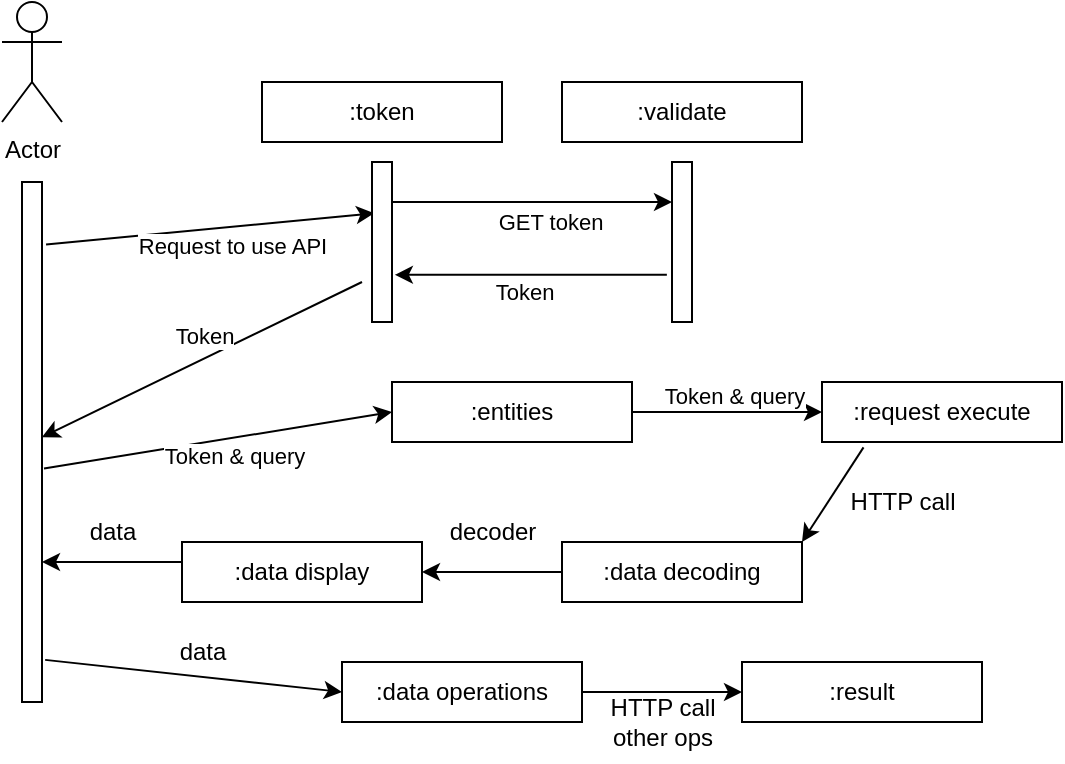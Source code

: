 <mxfile version="20.7.3" type="device"><diagram id="kgpKYQtTHZ0yAKxKKP6v" name="Page-1"><mxGraphModel dx="819" dy="447" grid="1" gridSize="10" guides="1" tooltips="1" connect="1" arrows="1" fold="1" page="1" pageScale="1" pageWidth="850" pageHeight="1100" math="0" shadow="0"><root><mxCell id="0"/><mxCell id="1" parent="0"/><mxCell id="uEBO8SWUzv3L_D1JfqAH-1" value="Actor" style="shape=umlActor;verticalLabelPosition=bottom;verticalAlign=top;html=1;outlineConnect=0;" vertex="1" parent="1"><mxGeometry x="40" y="40" width="30" height="60" as="geometry"/></mxCell><mxCell id="uEBO8SWUzv3L_D1JfqAH-2" value="" style="rounded=0;whiteSpace=wrap;html=1;" vertex="1" parent="1"><mxGeometry x="50" y="130" width="10" height="260" as="geometry"/></mxCell><mxCell id="uEBO8SWUzv3L_D1JfqAH-3" value="" style="endArrow=classic;html=1;rounded=0;exitX=1.203;exitY=0.12;exitDx=0;exitDy=0;exitPerimeter=0;entryX=0.114;entryY=0.32;entryDx=0;entryDy=0;entryPerimeter=0;" edge="1" parent="1" source="uEBO8SWUzv3L_D1JfqAH-2" target="uEBO8SWUzv3L_D1JfqAH-6"><mxGeometry width="50" height="50" relative="1" as="geometry"><mxPoint x="370" y="280" as="sourcePoint"/><mxPoint x="220" y="140" as="targetPoint"/></mxGeometry></mxCell><mxCell id="uEBO8SWUzv3L_D1JfqAH-4" value="&lt;div&gt;Request to use API&lt;/div&gt;" style="edgeLabel;html=1;align=center;verticalAlign=middle;resizable=0;points=[];" vertex="1" connectable="0" parent="uEBO8SWUzv3L_D1JfqAH-3"><mxGeometry x="0.176" y="-2" relative="1" as="geometry"><mxPoint x="-4" y="8" as="offset"/></mxGeometry></mxCell><mxCell id="uEBO8SWUzv3L_D1JfqAH-5" value=":token" style="rounded=0;whiteSpace=wrap;html=1;" vertex="1" parent="1"><mxGeometry x="170" y="80" width="120" height="30" as="geometry"/></mxCell><mxCell id="uEBO8SWUzv3L_D1JfqAH-6" value="" style="rounded=0;whiteSpace=wrap;html=1;" vertex="1" parent="1"><mxGeometry x="225" y="120" width="10" height="80" as="geometry"/></mxCell><mxCell id="uEBO8SWUzv3L_D1JfqAH-7" value=":validate" style="rounded=0;whiteSpace=wrap;html=1;" vertex="1" parent="1"><mxGeometry x="320" y="80" width="120" height="30" as="geometry"/></mxCell><mxCell id="uEBO8SWUzv3L_D1JfqAH-8" value="" style="rounded=0;whiteSpace=wrap;html=1;" vertex="1" parent="1"><mxGeometry x="375" y="120" width="10" height="80" as="geometry"/></mxCell><mxCell id="uEBO8SWUzv3L_D1JfqAH-9" value="" style="endArrow=classic;html=1;rounded=0;exitX=1.203;exitY=0.12;exitDx=0;exitDy=0;exitPerimeter=0;entryX=0;entryY=0.25;entryDx=0;entryDy=0;" edge="1" parent="1" target="uEBO8SWUzv3L_D1JfqAH-8"><mxGeometry width="50" height="50" relative="1" as="geometry"><mxPoint x="235.0" y="140.0" as="sourcePoint"/><mxPoint x="392.97" y="140.4" as="targetPoint"/></mxGeometry></mxCell><mxCell id="uEBO8SWUzv3L_D1JfqAH-10" value="GET token" style="edgeLabel;html=1;align=center;verticalAlign=middle;resizable=0;points=[];" vertex="1" connectable="0" parent="uEBO8SWUzv3L_D1JfqAH-9"><mxGeometry x="0.176" y="-2" relative="1" as="geometry"><mxPoint x="-4" y="8" as="offset"/></mxGeometry></mxCell><mxCell id="uEBO8SWUzv3L_D1JfqAH-11" value="" style="endArrow=classic;html=1;rounded=0;exitX=-0.257;exitY=0.705;exitDx=0;exitDy=0;exitPerimeter=0;entryX=1.143;entryY=0.705;entryDx=0;entryDy=0;entryPerimeter=0;" edge="1" parent="1" source="uEBO8SWUzv3L_D1JfqAH-8" target="uEBO8SWUzv3L_D1JfqAH-6"><mxGeometry width="50" height="50" relative="1" as="geometry"><mxPoint x="350" y="240" as="sourcePoint"/><mxPoint x="400" y="190" as="targetPoint"/></mxGeometry></mxCell><mxCell id="uEBO8SWUzv3L_D1JfqAH-12" value="" style="endArrow=classic;html=1;rounded=0;" edge="1" parent="1" target="uEBO8SWUzv3L_D1JfqAH-2"><mxGeometry width="50" height="50" relative="1" as="geometry"><mxPoint x="220" y="180" as="sourcePoint"/><mxPoint x="90.0" y="180.0" as="targetPoint"/></mxGeometry></mxCell><mxCell id="uEBO8SWUzv3L_D1JfqAH-13" value="Token" style="edgeLabel;html=1;align=center;verticalAlign=middle;resizable=0;points=[];" vertex="1" connectable="0" parent="1"><mxGeometry x="139.997" y="189.996" as="geometry"><mxPoint x="1" y="17" as="offset"/></mxGeometry></mxCell><mxCell id="uEBO8SWUzv3L_D1JfqAH-14" value="Token" style="edgeLabel;html=1;align=center;verticalAlign=middle;resizable=0;points=[];" vertex="1" connectable="0" parent="1"><mxGeometry x="149.997" y="199.996" as="geometry"><mxPoint x="151" y="-15" as="offset"/></mxGeometry></mxCell><mxCell id="uEBO8SWUzv3L_D1JfqAH-15" value=":entities" style="rounded=0;whiteSpace=wrap;html=1;" vertex="1" parent="1"><mxGeometry x="235" y="230" width="120" height="30" as="geometry"/></mxCell><mxCell id="uEBO8SWUzv3L_D1JfqAH-16" value="" style="endArrow=classic;html=1;rounded=0;exitX=1.1;exitY=0.551;exitDx=0;exitDy=0;exitPerimeter=0;entryX=0;entryY=0.5;entryDx=0;entryDy=0;" edge="1" parent="1" source="uEBO8SWUzv3L_D1JfqAH-2" target="uEBO8SWUzv3L_D1JfqAH-15"><mxGeometry width="50" height="50" relative="1" as="geometry"><mxPoint x="235" y="280.2" as="sourcePoint"/><mxPoint x="220" y="248" as="targetPoint"/></mxGeometry></mxCell><mxCell id="uEBO8SWUzv3L_D1JfqAH-17" value="Token &amp;amp; query" style="edgeLabel;html=1;align=center;verticalAlign=middle;resizable=0;points=[];" vertex="1" connectable="0" parent="1"><mxGeometry x="169.997" y="229.996" as="geometry"><mxPoint x="-14" y="37" as="offset"/></mxGeometry></mxCell><mxCell id="uEBO8SWUzv3L_D1JfqAH-19" value=":request execute" style="rounded=0;whiteSpace=wrap;html=1;" vertex="1" parent="1"><mxGeometry x="450" y="230" width="120" height="30" as="geometry"/></mxCell><mxCell id="uEBO8SWUzv3L_D1JfqAH-20" value="" style="endArrow=classic;html=1;rounded=0;exitX=1;exitY=0.5;exitDx=0;exitDy=0;entryX=0;entryY=0.5;entryDx=0;entryDy=0;" edge="1" parent="1" source="uEBO8SWUzv3L_D1JfqAH-15" target="uEBO8SWUzv3L_D1JfqAH-19"><mxGeometry width="50" height="50" relative="1" as="geometry"><mxPoint x="375.0" y="237.9" as="sourcePoint"/><mxPoint x="561.71" y="235" as="targetPoint"/></mxGeometry></mxCell><mxCell id="uEBO8SWUzv3L_D1JfqAH-21" value="Token &amp;amp; query" style="edgeLabel;html=1;align=center;verticalAlign=middle;resizable=0;points=[];" vertex="1" connectable="0" parent="1"><mxGeometry x="419.997" y="199.996" as="geometry"><mxPoint x="-14" y="37" as="offset"/></mxGeometry></mxCell><mxCell id="uEBO8SWUzv3L_D1JfqAH-22" value=":data decoding" style="rounded=0;whiteSpace=wrap;html=1;" vertex="1" parent="1"><mxGeometry x="320" y="310" width="120" height="30" as="geometry"/></mxCell><mxCell id="uEBO8SWUzv3L_D1JfqAH-24" value="" style="endArrow=classic;html=1;rounded=0;exitX=0.173;exitY=1.09;exitDx=0;exitDy=0;exitPerimeter=0;entryX=1;entryY=0;entryDx=0;entryDy=0;" edge="1" parent="1" source="uEBO8SWUzv3L_D1JfqAH-19" target="uEBO8SWUzv3L_D1JfqAH-22"><mxGeometry width="50" height="50" relative="1" as="geometry"><mxPoint x="420" y="310" as="sourcePoint"/><mxPoint x="609" y="303.78" as="targetPoint"/></mxGeometry></mxCell><mxCell id="uEBO8SWUzv3L_D1JfqAH-25" value=":data display" style="rounded=0;whiteSpace=wrap;html=1;" vertex="1" parent="1"><mxGeometry x="130" y="310" width="120" height="30" as="geometry"/></mxCell><mxCell id="uEBO8SWUzv3L_D1JfqAH-26" value="" style="endArrow=classic;html=1;rounded=0;exitX=0;exitY=0.5;exitDx=0;exitDy=0;entryX=1;entryY=0.5;entryDx=0;entryDy=0;" edge="1" parent="1" source="uEBO8SWUzv3L_D1JfqAH-22" target="uEBO8SWUzv3L_D1JfqAH-25"><mxGeometry width="50" height="50" relative="1" as="geometry"><mxPoint x="480.76" y="272.7" as="sourcePoint"/><mxPoint x="450" y="320" as="targetPoint"/></mxGeometry></mxCell><mxCell id="uEBO8SWUzv3L_D1JfqAH-27" value="decoder" style="text;html=1;align=center;verticalAlign=middle;resizable=0;points=[];autosize=1;strokeColor=none;fillColor=none;" vertex="1" parent="1"><mxGeometry x="250" y="290" width="70" height="30" as="geometry"/></mxCell><mxCell id="uEBO8SWUzv3L_D1JfqAH-29" value="" style="endArrow=classic;html=1;rounded=0;exitX=0;exitY=0.5;exitDx=0;exitDy=0;entryX=1;entryY=0.5;entryDx=0;entryDy=0;" edge="1" parent="1"><mxGeometry width="50" height="50" relative="1" as="geometry"><mxPoint x="130" y="320.0" as="sourcePoint"/><mxPoint x="60" y="320.0" as="targetPoint"/></mxGeometry></mxCell><mxCell id="uEBO8SWUzv3L_D1JfqAH-30" value="data" style="text;html=1;align=center;verticalAlign=middle;resizable=0;points=[];autosize=1;strokeColor=none;fillColor=none;" vertex="1" parent="1"><mxGeometry x="70" y="290" width="50" height="30" as="geometry"/></mxCell><mxCell id="uEBO8SWUzv3L_D1JfqAH-31" value=":data operations" style="rounded=0;whiteSpace=wrap;html=1;" vertex="1" parent="1"><mxGeometry x="210" y="370" width="120" height="30" as="geometry"/></mxCell><mxCell id="uEBO8SWUzv3L_D1JfqAH-32" value="data" style="text;html=1;align=center;verticalAlign=middle;resizable=0;points=[];autosize=1;strokeColor=none;fillColor=none;" vertex="1" parent="1"><mxGeometry x="115" y="350" width="50" height="30" as="geometry"/></mxCell><mxCell id="uEBO8SWUzv3L_D1JfqAH-33" value="" style="endArrow=classic;html=1;rounded=0;exitX=1.157;exitY=0.919;exitDx=0;exitDy=0;entryX=0;entryY=0.5;entryDx=0;entryDy=0;exitPerimeter=0;" edge="1" parent="1" source="uEBO8SWUzv3L_D1JfqAH-2" target="uEBO8SWUzv3L_D1JfqAH-31"><mxGeometry width="50" height="50" relative="1" as="geometry"><mxPoint x="150" y="370" as="sourcePoint"/><mxPoint x="80" y="370" as="targetPoint"/></mxGeometry></mxCell><mxCell id="uEBO8SWUzv3L_D1JfqAH-34" value=":result" style="rounded=0;whiteSpace=wrap;html=1;" vertex="1" parent="1"><mxGeometry x="410" y="370" width="120" height="30" as="geometry"/></mxCell><mxCell id="uEBO8SWUzv3L_D1JfqAH-35" value="" style="endArrow=classic;html=1;rounded=0;exitX=1;exitY=0.5;exitDx=0;exitDy=0;entryX=0;entryY=0.5;entryDx=0;entryDy=0;" edge="1" parent="1" source="uEBO8SWUzv3L_D1JfqAH-31" target="uEBO8SWUzv3L_D1JfqAH-34"><mxGeometry width="50" height="50" relative="1" as="geometry"><mxPoint x="381.57" y="430.0" as="sourcePoint"/><mxPoint x="530" y="446.06" as="targetPoint"/></mxGeometry></mxCell><mxCell id="uEBO8SWUzv3L_D1JfqAH-36" value="HTTP call" style="text;html=1;align=center;verticalAlign=middle;resizable=0;points=[];autosize=1;strokeColor=none;fillColor=none;" vertex="1" parent="1"><mxGeometry x="450" y="275" width="80" height="30" as="geometry"/></mxCell><mxCell id="uEBO8SWUzv3L_D1JfqAH-37" value="&lt;div&gt;HTTP call&lt;/div&gt;&lt;div&gt;other ops&lt;br&gt;&lt;/div&gt;" style="text;html=1;align=center;verticalAlign=middle;resizable=0;points=[];autosize=1;strokeColor=none;fillColor=none;" vertex="1" parent="1"><mxGeometry x="330" y="380" width="80" height="40" as="geometry"/></mxCell></root></mxGraphModel></diagram></mxfile>